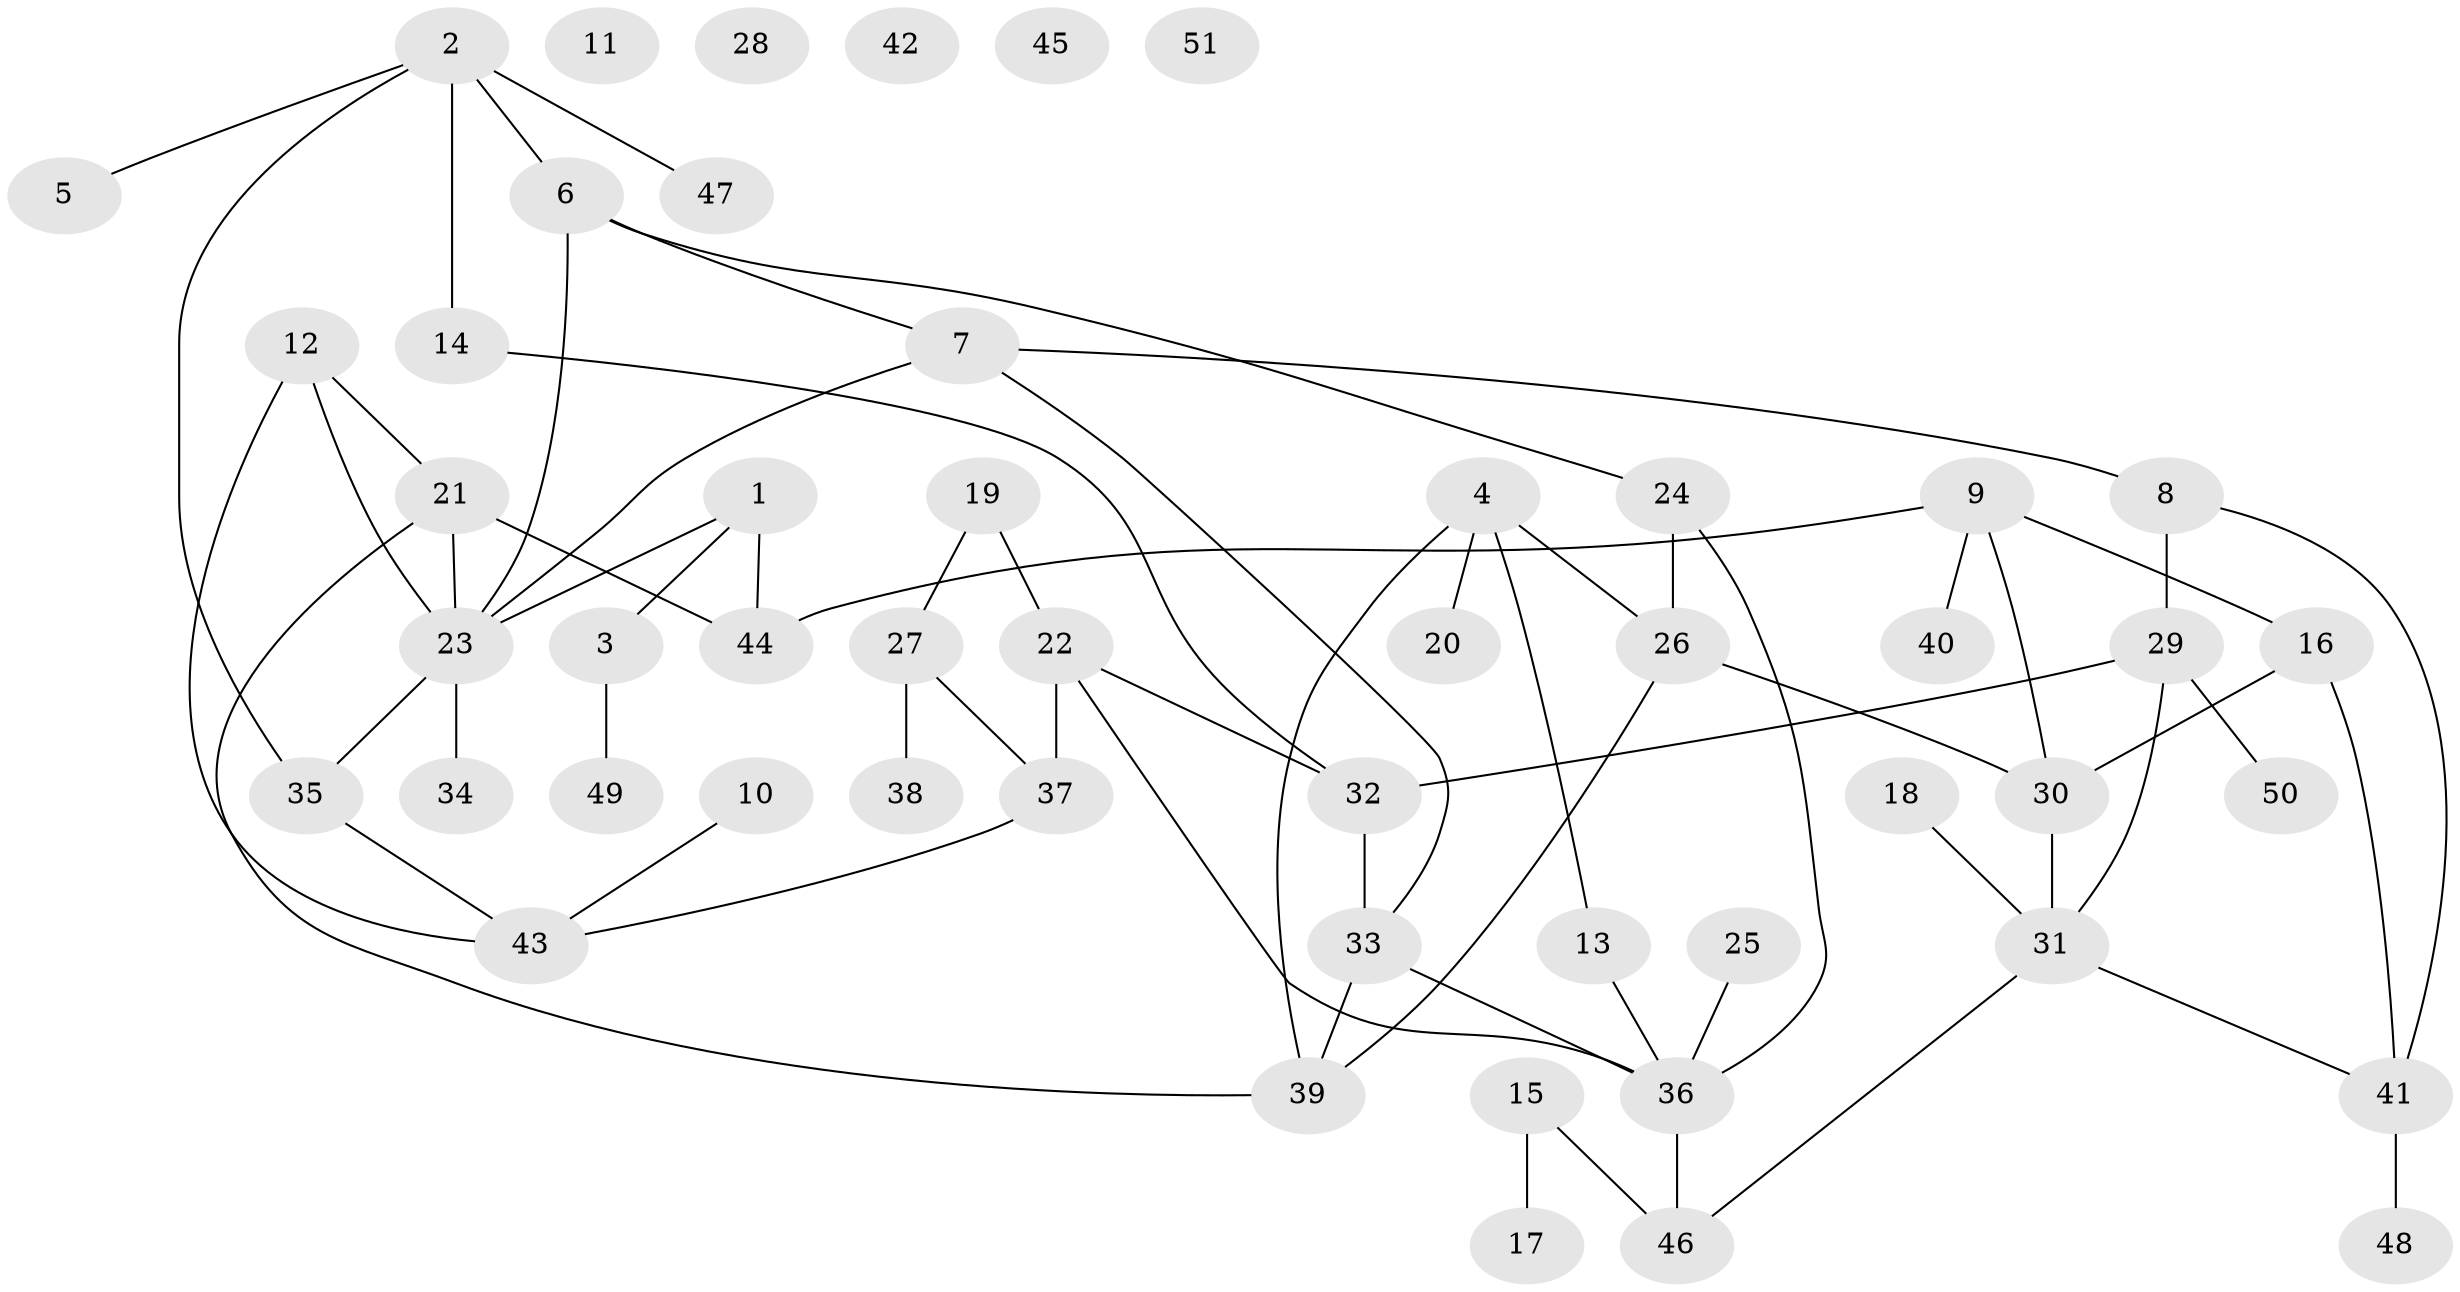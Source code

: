 // Generated by graph-tools (version 1.1) at 2025/33/03/09/25 02:33:35]
// undirected, 51 vertices, 66 edges
graph export_dot {
graph [start="1"]
  node [color=gray90,style=filled];
  1;
  2;
  3;
  4;
  5;
  6;
  7;
  8;
  9;
  10;
  11;
  12;
  13;
  14;
  15;
  16;
  17;
  18;
  19;
  20;
  21;
  22;
  23;
  24;
  25;
  26;
  27;
  28;
  29;
  30;
  31;
  32;
  33;
  34;
  35;
  36;
  37;
  38;
  39;
  40;
  41;
  42;
  43;
  44;
  45;
  46;
  47;
  48;
  49;
  50;
  51;
  1 -- 3;
  1 -- 23;
  1 -- 44;
  2 -- 5;
  2 -- 6;
  2 -- 14;
  2 -- 35;
  2 -- 47;
  3 -- 49;
  4 -- 13;
  4 -- 20;
  4 -- 26;
  4 -- 39;
  6 -- 7;
  6 -- 23;
  6 -- 24;
  7 -- 8;
  7 -- 23;
  7 -- 33;
  8 -- 29;
  8 -- 41;
  9 -- 16;
  9 -- 30;
  9 -- 40;
  9 -- 44;
  10 -- 43;
  12 -- 21;
  12 -- 23;
  12 -- 43;
  13 -- 36;
  14 -- 32;
  15 -- 17;
  15 -- 46;
  16 -- 30;
  16 -- 41;
  18 -- 31;
  19 -- 22;
  19 -- 27;
  21 -- 23;
  21 -- 39;
  21 -- 44;
  22 -- 32;
  22 -- 36;
  22 -- 37;
  23 -- 34;
  23 -- 35;
  24 -- 26;
  24 -- 36;
  25 -- 36;
  26 -- 30;
  26 -- 39;
  27 -- 37;
  27 -- 38;
  29 -- 31;
  29 -- 32;
  29 -- 50;
  30 -- 31;
  31 -- 41;
  31 -- 46;
  32 -- 33;
  33 -- 36;
  33 -- 39;
  35 -- 43;
  36 -- 46;
  37 -- 43;
  41 -- 48;
}
